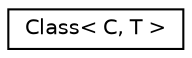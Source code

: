 digraph "Graphical Class Hierarchy"
{
  edge [fontname="Helvetica",fontsize="10",labelfontname="Helvetica",labelfontsize="10"];
  node [fontname="Helvetica",fontsize="10",shape=record];
  rankdir="LR";
  Node1 [label="Class\< C, T \>",height=0.2,width=0.4,color="black", fillcolor="white", style="filled",URL="$structClass.html"];
}
